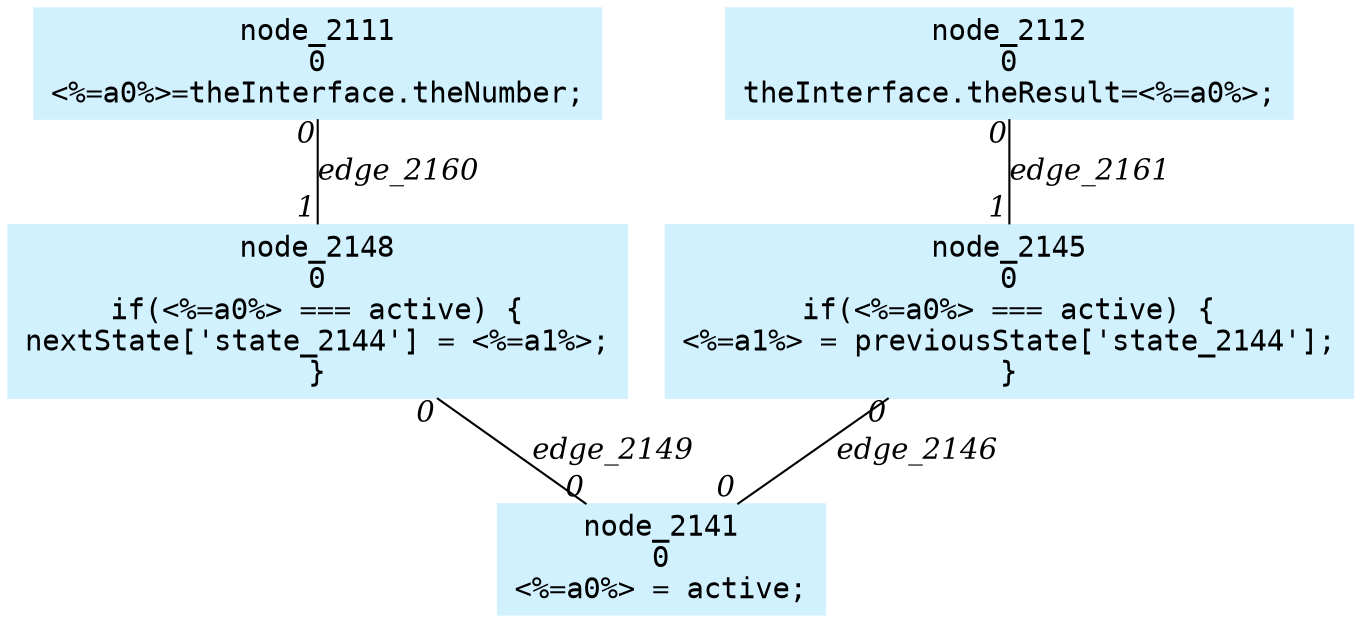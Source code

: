 digraph g{node_2111 [shape=box, style=filled, color="#d1f1ff", fontname="Courier", label="node_2111
0
<%=a0%>=theInterface.theNumber;
" ]
node_2112 [shape=box, style=filled, color="#d1f1ff", fontname="Courier", label="node_2112
0
theInterface.theResult=<%=a0%>;
" ]
node_2141 [shape=box, style=filled, color="#d1f1ff", fontname="Courier", label="node_2141
0
<%=a0%> = active;
" ]
node_2145 [shape=box, style=filled, color="#d1f1ff", fontname="Courier", label="node_2145
0
if(<%=a0%> === active) {
<%=a1%> = previousState['state_2144'];
}
" ]
node_2148 [shape=box, style=filled, color="#d1f1ff", fontname="Courier", label="node_2148
0
if(<%=a0%> === active) {
nextState['state_2144'] = <%=a1%>;
}
" ]
node_2145 -> node_2141 [dir=none, arrowHead=none, fontname="Times-Italic", label="edge_2146",  headlabel="0", taillabel="0" ]
node_2148 -> node_2141 [dir=none, arrowHead=none, fontname="Times-Italic", label="edge_2149",  headlabel="0", taillabel="0" ]
node_2111 -> node_2148 [dir=none, arrowHead=none, fontname="Times-Italic", label="edge_2160",  headlabel="1", taillabel="0" ]
node_2112 -> node_2145 [dir=none, arrowHead=none, fontname="Times-Italic", label="edge_2161",  headlabel="1", taillabel="0" ]
}